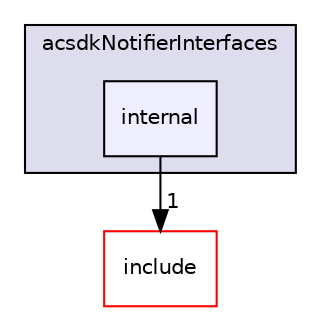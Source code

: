 digraph "/workplace/avs-device-sdk/shared/acsdkNotifierInterfaces/test/include/acsdkNotifierInterfaces/internal" {
  compound=true
  node [ fontsize="10", fontname="Helvetica"];
  edge [ labelfontsize="10", labelfontname="Helvetica"];
  subgraph clusterdir_b985cd6c25be26093a9640176654f8cc {
    graph [ bgcolor="#ddddee", pencolor="black", label="acsdkNotifierInterfaces" fontname="Helvetica", fontsize="10", URL="dir_b985cd6c25be26093a9640176654f8cc.html"]
  dir_22b6ce31f417cbd45a020090aaf5a576 [shape=box, label="internal", style="filled", fillcolor="#eeeeff", pencolor="black", URL="dir_22b6ce31f417cbd45a020090aaf5a576.html"];
  }
  dir_9a7340c96b801ac299f9d571c35d6c7c [shape=box label="include" fillcolor="white" style="filled" color="red" URL="dir_9a7340c96b801ac299f9d571c35d6c7c.html"];
  dir_22b6ce31f417cbd45a020090aaf5a576->dir_9a7340c96b801ac299f9d571c35d6c7c [headlabel="1", labeldistance=1.5 headhref="dir_000744_000738.html"];
}
